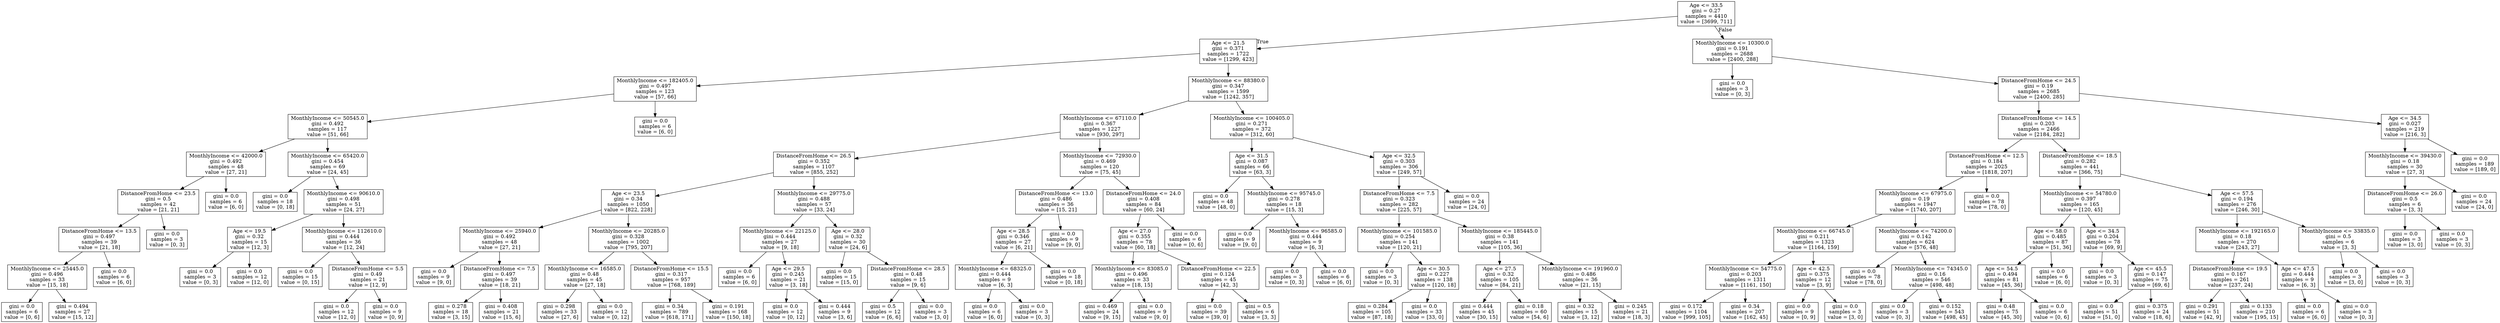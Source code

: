digraph Tree {
node [shape=box] ;
0 [label="Age <= 33.5\ngini = 0.27\nsamples = 4410\nvalue = [3699, 711]"] ;
1 [label="Age <= 21.5\ngini = 0.371\nsamples = 1722\nvalue = [1299, 423]"] ;
0 -> 1 [labeldistance=2.5, labelangle=45, headlabel="True"] ;
2 [label="MonthlyIncome <= 182405.0\ngini = 0.497\nsamples = 123\nvalue = [57, 66]"] ;
1 -> 2 ;
3 [label="MonthlyIncome <= 50545.0\ngini = 0.492\nsamples = 117\nvalue = [51, 66]"] ;
2 -> 3 ;
4 [label="MonthlyIncome <= 42000.0\ngini = 0.492\nsamples = 48\nvalue = [27, 21]"] ;
3 -> 4 ;
5 [label="DistanceFromHome <= 23.5\ngini = 0.5\nsamples = 42\nvalue = [21, 21]"] ;
4 -> 5 ;
6 [label="DistanceFromHome <= 13.5\ngini = 0.497\nsamples = 39\nvalue = [21, 18]"] ;
5 -> 6 ;
7 [label="MonthlyIncome <= 25445.0\ngini = 0.496\nsamples = 33\nvalue = [15, 18]"] ;
6 -> 7 ;
8 [label="gini = 0.0\nsamples = 6\nvalue = [0, 6]"] ;
7 -> 8 ;
9 [label="gini = 0.494\nsamples = 27\nvalue = [15, 12]"] ;
7 -> 9 ;
10 [label="gini = 0.0\nsamples = 6\nvalue = [6, 0]"] ;
6 -> 10 ;
11 [label="gini = 0.0\nsamples = 3\nvalue = [0, 3]"] ;
5 -> 11 ;
12 [label="gini = 0.0\nsamples = 6\nvalue = [6, 0]"] ;
4 -> 12 ;
13 [label="MonthlyIncome <= 65420.0\ngini = 0.454\nsamples = 69\nvalue = [24, 45]"] ;
3 -> 13 ;
14 [label="gini = 0.0\nsamples = 18\nvalue = [0, 18]"] ;
13 -> 14 ;
15 [label="MonthlyIncome <= 90610.0\ngini = 0.498\nsamples = 51\nvalue = [24, 27]"] ;
13 -> 15 ;
16 [label="Age <= 19.5\ngini = 0.32\nsamples = 15\nvalue = [12, 3]"] ;
15 -> 16 ;
17 [label="gini = 0.0\nsamples = 3\nvalue = [0, 3]"] ;
16 -> 17 ;
18 [label="gini = 0.0\nsamples = 12\nvalue = [12, 0]"] ;
16 -> 18 ;
19 [label="MonthlyIncome <= 112610.0\ngini = 0.444\nsamples = 36\nvalue = [12, 24]"] ;
15 -> 19 ;
20 [label="gini = 0.0\nsamples = 15\nvalue = [0, 15]"] ;
19 -> 20 ;
21 [label="DistanceFromHome <= 5.5\ngini = 0.49\nsamples = 21\nvalue = [12, 9]"] ;
19 -> 21 ;
22 [label="gini = 0.0\nsamples = 12\nvalue = [12, 0]"] ;
21 -> 22 ;
23 [label="gini = 0.0\nsamples = 9\nvalue = [0, 9]"] ;
21 -> 23 ;
24 [label="gini = 0.0\nsamples = 6\nvalue = [6, 0]"] ;
2 -> 24 ;
25 [label="MonthlyIncome <= 88380.0\ngini = 0.347\nsamples = 1599\nvalue = [1242, 357]"] ;
1 -> 25 ;
26 [label="MonthlyIncome <= 67110.0\ngini = 0.367\nsamples = 1227\nvalue = [930, 297]"] ;
25 -> 26 ;
27 [label="DistanceFromHome <= 26.5\ngini = 0.352\nsamples = 1107\nvalue = [855, 252]"] ;
26 -> 27 ;
28 [label="Age <= 23.5\ngini = 0.34\nsamples = 1050\nvalue = [822, 228]"] ;
27 -> 28 ;
29 [label="MonthlyIncome <= 25940.0\ngini = 0.492\nsamples = 48\nvalue = [27, 21]"] ;
28 -> 29 ;
30 [label="gini = 0.0\nsamples = 9\nvalue = [9, 0]"] ;
29 -> 30 ;
31 [label="DistanceFromHome <= 7.5\ngini = 0.497\nsamples = 39\nvalue = [18, 21]"] ;
29 -> 31 ;
32 [label="gini = 0.278\nsamples = 18\nvalue = [3, 15]"] ;
31 -> 32 ;
33 [label="gini = 0.408\nsamples = 21\nvalue = [15, 6]"] ;
31 -> 33 ;
34 [label="MonthlyIncome <= 20285.0\ngini = 0.328\nsamples = 1002\nvalue = [795, 207]"] ;
28 -> 34 ;
35 [label="MonthlyIncome <= 16585.0\ngini = 0.48\nsamples = 45\nvalue = [27, 18]"] ;
34 -> 35 ;
36 [label="gini = 0.298\nsamples = 33\nvalue = [27, 6]"] ;
35 -> 36 ;
37 [label="gini = 0.0\nsamples = 12\nvalue = [0, 12]"] ;
35 -> 37 ;
38 [label="DistanceFromHome <= 15.5\ngini = 0.317\nsamples = 957\nvalue = [768, 189]"] ;
34 -> 38 ;
39 [label="gini = 0.34\nsamples = 789\nvalue = [618, 171]"] ;
38 -> 39 ;
40 [label="gini = 0.191\nsamples = 168\nvalue = [150, 18]"] ;
38 -> 40 ;
41 [label="MonthlyIncome <= 29775.0\ngini = 0.488\nsamples = 57\nvalue = [33, 24]"] ;
27 -> 41 ;
42 [label="MonthlyIncome <= 22125.0\ngini = 0.444\nsamples = 27\nvalue = [9, 18]"] ;
41 -> 42 ;
43 [label="gini = 0.0\nsamples = 6\nvalue = [6, 0]"] ;
42 -> 43 ;
44 [label="Age <= 29.5\ngini = 0.245\nsamples = 21\nvalue = [3, 18]"] ;
42 -> 44 ;
45 [label="gini = 0.0\nsamples = 12\nvalue = [0, 12]"] ;
44 -> 45 ;
46 [label="gini = 0.444\nsamples = 9\nvalue = [3, 6]"] ;
44 -> 46 ;
47 [label="Age <= 28.0\ngini = 0.32\nsamples = 30\nvalue = [24, 6]"] ;
41 -> 47 ;
48 [label="gini = 0.0\nsamples = 15\nvalue = [15, 0]"] ;
47 -> 48 ;
49 [label="DistanceFromHome <= 28.5\ngini = 0.48\nsamples = 15\nvalue = [9, 6]"] ;
47 -> 49 ;
50 [label="gini = 0.5\nsamples = 12\nvalue = [6, 6]"] ;
49 -> 50 ;
51 [label="gini = 0.0\nsamples = 3\nvalue = [3, 0]"] ;
49 -> 51 ;
52 [label="MonthlyIncome <= 72930.0\ngini = 0.469\nsamples = 120\nvalue = [75, 45]"] ;
26 -> 52 ;
53 [label="DistanceFromHome <= 13.0\ngini = 0.486\nsamples = 36\nvalue = [15, 21]"] ;
52 -> 53 ;
54 [label="Age <= 28.5\ngini = 0.346\nsamples = 27\nvalue = [6, 21]"] ;
53 -> 54 ;
55 [label="MonthlyIncome <= 68325.0\ngini = 0.444\nsamples = 9\nvalue = [6, 3]"] ;
54 -> 55 ;
56 [label="gini = 0.0\nsamples = 6\nvalue = [6, 0]"] ;
55 -> 56 ;
57 [label="gini = 0.0\nsamples = 3\nvalue = [0, 3]"] ;
55 -> 57 ;
58 [label="gini = 0.0\nsamples = 18\nvalue = [0, 18]"] ;
54 -> 58 ;
59 [label="gini = 0.0\nsamples = 9\nvalue = [9, 0]"] ;
53 -> 59 ;
60 [label="DistanceFromHome <= 24.0\ngini = 0.408\nsamples = 84\nvalue = [60, 24]"] ;
52 -> 60 ;
61 [label="Age <= 27.0\ngini = 0.355\nsamples = 78\nvalue = [60, 18]"] ;
60 -> 61 ;
62 [label="MonthlyIncome <= 83085.0\ngini = 0.496\nsamples = 33\nvalue = [18, 15]"] ;
61 -> 62 ;
63 [label="gini = 0.469\nsamples = 24\nvalue = [9, 15]"] ;
62 -> 63 ;
64 [label="gini = 0.0\nsamples = 9\nvalue = [9, 0]"] ;
62 -> 64 ;
65 [label="DistanceFromHome <= 22.5\ngini = 0.124\nsamples = 45\nvalue = [42, 3]"] ;
61 -> 65 ;
66 [label="gini = 0.0\nsamples = 39\nvalue = [39, 0]"] ;
65 -> 66 ;
67 [label="gini = 0.5\nsamples = 6\nvalue = [3, 3]"] ;
65 -> 67 ;
68 [label="gini = 0.0\nsamples = 6\nvalue = [0, 6]"] ;
60 -> 68 ;
69 [label="MonthlyIncome <= 100405.0\ngini = 0.271\nsamples = 372\nvalue = [312, 60]"] ;
25 -> 69 ;
70 [label="Age <= 31.5\ngini = 0.087\nsamples = 66\nvalue = [63, 3]"] ;
69 -> 70 ;
71 [label="gini = 0.0\nsamples = 48\nvalue = [48, 0]"] ;
70 -> 71 ;
72 [label="MonthlyIncome <= 95745.0\ngini = 0.278\nsamples = 18\nvalue = [15, 3]"] ;
70 -> 72 ;
73 [label="gini = 0.0\nsamples = 9\nvalue = [9, 0]"] ;
72 -> 73 ;
74 [label="MonthlyIncome <= 96585.0\ngini = 0.444\nsamples = 9\nvalue = [6, 3]"] ;
72 -> 74 ;
75 [label="gini = 0.0\nsamples = 3\nvalue = [0, 3]"] ;
74 -> 75 ;
76 [label="gini = 0.0\nsamples = 6\nvalue = [6, 0]"] ;
74 -> 76 ;
77 [label="Age <= 32.5\ngini = 0.303\nsamples = 306\nvalue = [249, 57]"] ;
69 -> 77 ;
78 [label="DistanceFromHome <= 7.5\ngini = 0.323\nsamples = 282\nvalue = [225, 57]"] ;
77 -> 78 ;
79 [label="MonthlyIncome <= 101585.0\ngini = 0.254\nsamples = 141\nvalue = [120, 21]"] ;
78 -> 79 ;
80 [label="gini = 0.0\nsamples = 3\nvalue = [0, 3]"] ;
79 -> 80 ;
81 [label="Age <= 30.5\ngini = 0.227\nsamples = 138\nvalue = [120, 18]"] ;
79 -> 81 ;
82 [label="gini = 0.284\nsamples = 105\nvalue = [87, 18]"] ;
81 -> 82 ;
83 [label="gini = 0.0\nsamples = 33\nvalue = [33, 0]"] ;
81 -> 83 ;
84 [label="MonthlyIncome <= 185445.0\ngini = 0.38\nsamples = 141\nvalue = [105, 36]"] ;
78 -> 84 ;
85 [label="Age <= 27.5\ngini = 0.32\nsamples = 105\nvalue = [84, 21]"] ;
84 -> 85 ;
86 [label="gini = 0.444\nsamples = 45\nvalue = [30, 15]"] ;
85 -> 86 ;
87 [label="gini = 0.18\nsamples = 60\nvalue = [54, 6]"] ;
85 -> 87 ;
88 [label="MonthlyIncome <= 191960.0\ngini = 0.486\nsamples = 36\nvalue = [21, 15]"] ;
84 -> 88 ;
89 [label="gini = 0.32\nsamples = 15\nvalue = [3, 12]"] ;
88 -> 89 ;
90 [label="gini = 0.245\nsamples = 21\nvalue = [18, 3]"] ;
88 -> 90 ;
91 [label="gini = 0.0\nsamples = 24\nvalue = [24, 0]"] ;
77 -> 91 ;
92 [label="MonthlyIncome <= 10300.0\ngini = 0.191\nsamples = 2688\nvalue = [2400, 288]"] ;
0 -> 92 [labeldistance=2.5, labelangle=-45, headlabel="False"] ;
93 [label="gini = 0.0\nsamples = 3\nvalue = [0, 3]"] ;
92 -> 93 ;
94 [label="DistanceFromHome <= 24.5\ngini = 0.19\nsamples = 2685\nvalue = [2400, 285]"] ;
92 -> 94 ;
95 [label="DistanceFromHome <= 14.5\ngini = 0.203\nsamples = 2466\nvalue = [2184, 282]"] ;
94 -> 95 ;
96 [label="DistanceFromHome <= 12.5\ngini = 0.184\nsamples = 2025\nvalue = [1818, 207]"] ;
95 -> 96 ;
97 [label="MonthlyIncome <= 67975.0\ngini = 0.19\nsamples = 1947\nvalue = [1740, 207]"] ;
96 -> 97 ;
98 [label="MonthlyIncome <= 66745.0\ngini = 0.211\nsamples = 1323\nvalue = [1164, 159]"] ;
97 -> 98 ;
99 [label="MonthlyIncome <= 54775.0\ngini = 0.203\nsamples = 1311\nvalue = [1161, 150]"] ;
98 -> 99 ;
100 [label="gini = 0.172\nsamples = 1104\nvalue = [999, 105]"] ;
99 -> 100 ;
101 [label="gini = 0.34\nsamples = 207\nvalue = [162, 45]"] ;
99 -> 101 ;
102 [label="Age <= 42.5\ngini = 0.375\nsamples = 12\nvalue = [3, 9]"] ;
98 -> 102 ;
103 [label="gini = 0.0\nsamples = 9\nvalue = [0, 9]"] ;
102 -> 103 ;
104 [label="gini = 0.0\nsamples = 3\nvalue = [3, 0]"] ;
102 -> 104 ;
105 [label="MonthlyIncome <= 74200.0\ngini = 0.142\nsamples = 624\nvalue = [576, 48]"] ;
97 -> 105 ;
106 [label="gini = 0.0\nsamples = 78\nvalue = [78, 0]"] ;
105 -> 106 ;
107 [label="MonthlyIncome <= 74345.0\ngini = 0.16\nsamples = 546\nvalue = [498, 48]"] ;
105 -> 107 ;
108 [label="gini = 0.0\nsamples = 3\nvalue = [0, 3]"] ;
107 -> 108 ;
109 [label="gini = 0.152\nsamples = 543\nvalue = [498, 45]"] ;
107 -> 109 ;
110 [label="gini = 0.0\nsamples = 78\nvalue = [78, 0]"] ;
96 -> 110 ;
111 [label="DistanceFromHome <= 18.5\ngini = 0.282\nsamples = 441\nvalue = [366, 75]"] ;
95 -> 111 ;
112 [label="MonthlyIncome <= 54780.0\ngini = 0.397\nsamples = 165\nvalue = [120, 45]"] ;
111 -> 112 ;
113 [label="Age <= 58.0\ngini = 0.485\nsamples = 87\nvalue = [51, 36]"] ;
112 -> 113 ;
114 [label="Age <= 54.5\ngini = 0.494\nsamples = 81\nvalue = [45, 36]"] ;
113 -> 114 ;
115 [label="gini = 0.48\nsamples = 75\nvalue = [45, 30]"] ;
114 -> 115 ;
116 [label="gini = 0.0\nsamples = 6\nvalue = [0, 6]"] ;
114 -> 116 ;
117 [label="gini = 0.0\nsamples = 6\nvalue = [6, 0]"] ;
113 -> 117 ;
118 [label="Age <= 34.5\ngini = 0.204\nsamples = 78\nvalue = [69, 9]"] ;
112 -> 118 ;
119 [label="gini = 0.0\nsamples = 3\nvalue = [0, 3]"] ;
118 -> 119 ;
120 [label="Age <= 45.5\ngini = 0.147\nsamples = 75\nvalue = [69, 6]"] ;
118 -> 120 ;
121 [label="gini = 0.0\nsamples = 51\nvalue = [51, 0]"] ;
120 -> 121 ;
122 [label="gini = 0.375\nsamples = 24\nvalue = [18, 6]"] ;
120 -> 122 ;
123 [label="Age <= 57.5\ngini = 0.194\nsamples = 276\nvalue = [246, 30]"] ;
111 -> 123 ;
124 [label="MonthlyIncome <= 192165.0\ngini = 0.18\nsamples = 270\nvalue = [243, 27]"] ;
123 -> 124 ;
125 [label="DistanceFromHome <= 19.5\ngini = 0.167\nsamples = 261\nvalue = [237, 24]"] ;
124 -> 125 ;
126 [label="gini = 0.291\nsamples = 51\nvalue = [42, 9]"] ;
125 -> 126 ;
127 [label="gini = 0.133\nsamples = 210\nvalue = [195, 15]"] ;
125 -> 127 ;
128 [label="Age <= 47.5\ngini = 0.444\nsamples = 9\nvalue = [6, 3]"] ;
124 -> 128 ;
129 [label="gini = 0.0\nsamples = 6\nvalue = [6, 0]"] ;
128 -> 129 ;
130 [label="gini = 0.0\nsamples = 3\nvalue = [0, 3]"] ;
128 -> 130 ;
131 [label="MonthlyIncome <= 33835.0\ngini = 0.5\nsamples = 6\nvalue = [3, 3]"] ;
123 -> 131 ;
132 [label="gini = 0.0\nsamples = 3\nvalue = [3, 0]"] ;
131 -> 132 ;
133 [label="gini = 0.0\nsamples = 3\nvalue = [0, 3]"] ;
131 -> 133 ;
134 [label="Age <= 34.5\ngini = 0.027\nsamples = 219\nvalue = [216, 3]"] ;
94 -> 134 ;
135 [label="MonthlyIncome <= 39430.0\ngini = 0.18\nsamples = 30\nvalue = [27, 3]"] ;
134 -> 135 ;
136 [label="DistanceFromHome <= 26.0\ngini = 0.5\nsamples = 6\nvalue = [3, 3]"] ;
135 -> 136 ;
137 [label="gini = 0.0\nsamples = 3\nvalue = [3, 0]"] ;
136 -> 137 ;
138 [label="gini = 0.0\nsamples = 3\nvalue = [0, 3]"] ;
136 -> 138 ;
139 [label="gini = 0.0\nsamples = 24\nvalue = [24, 0]"] ;
135 -> 139 ;
140 [label="gini = 0.0\nsamples = 189\nvalue = [189, 0]"] ;
134 -> 140 ;
}